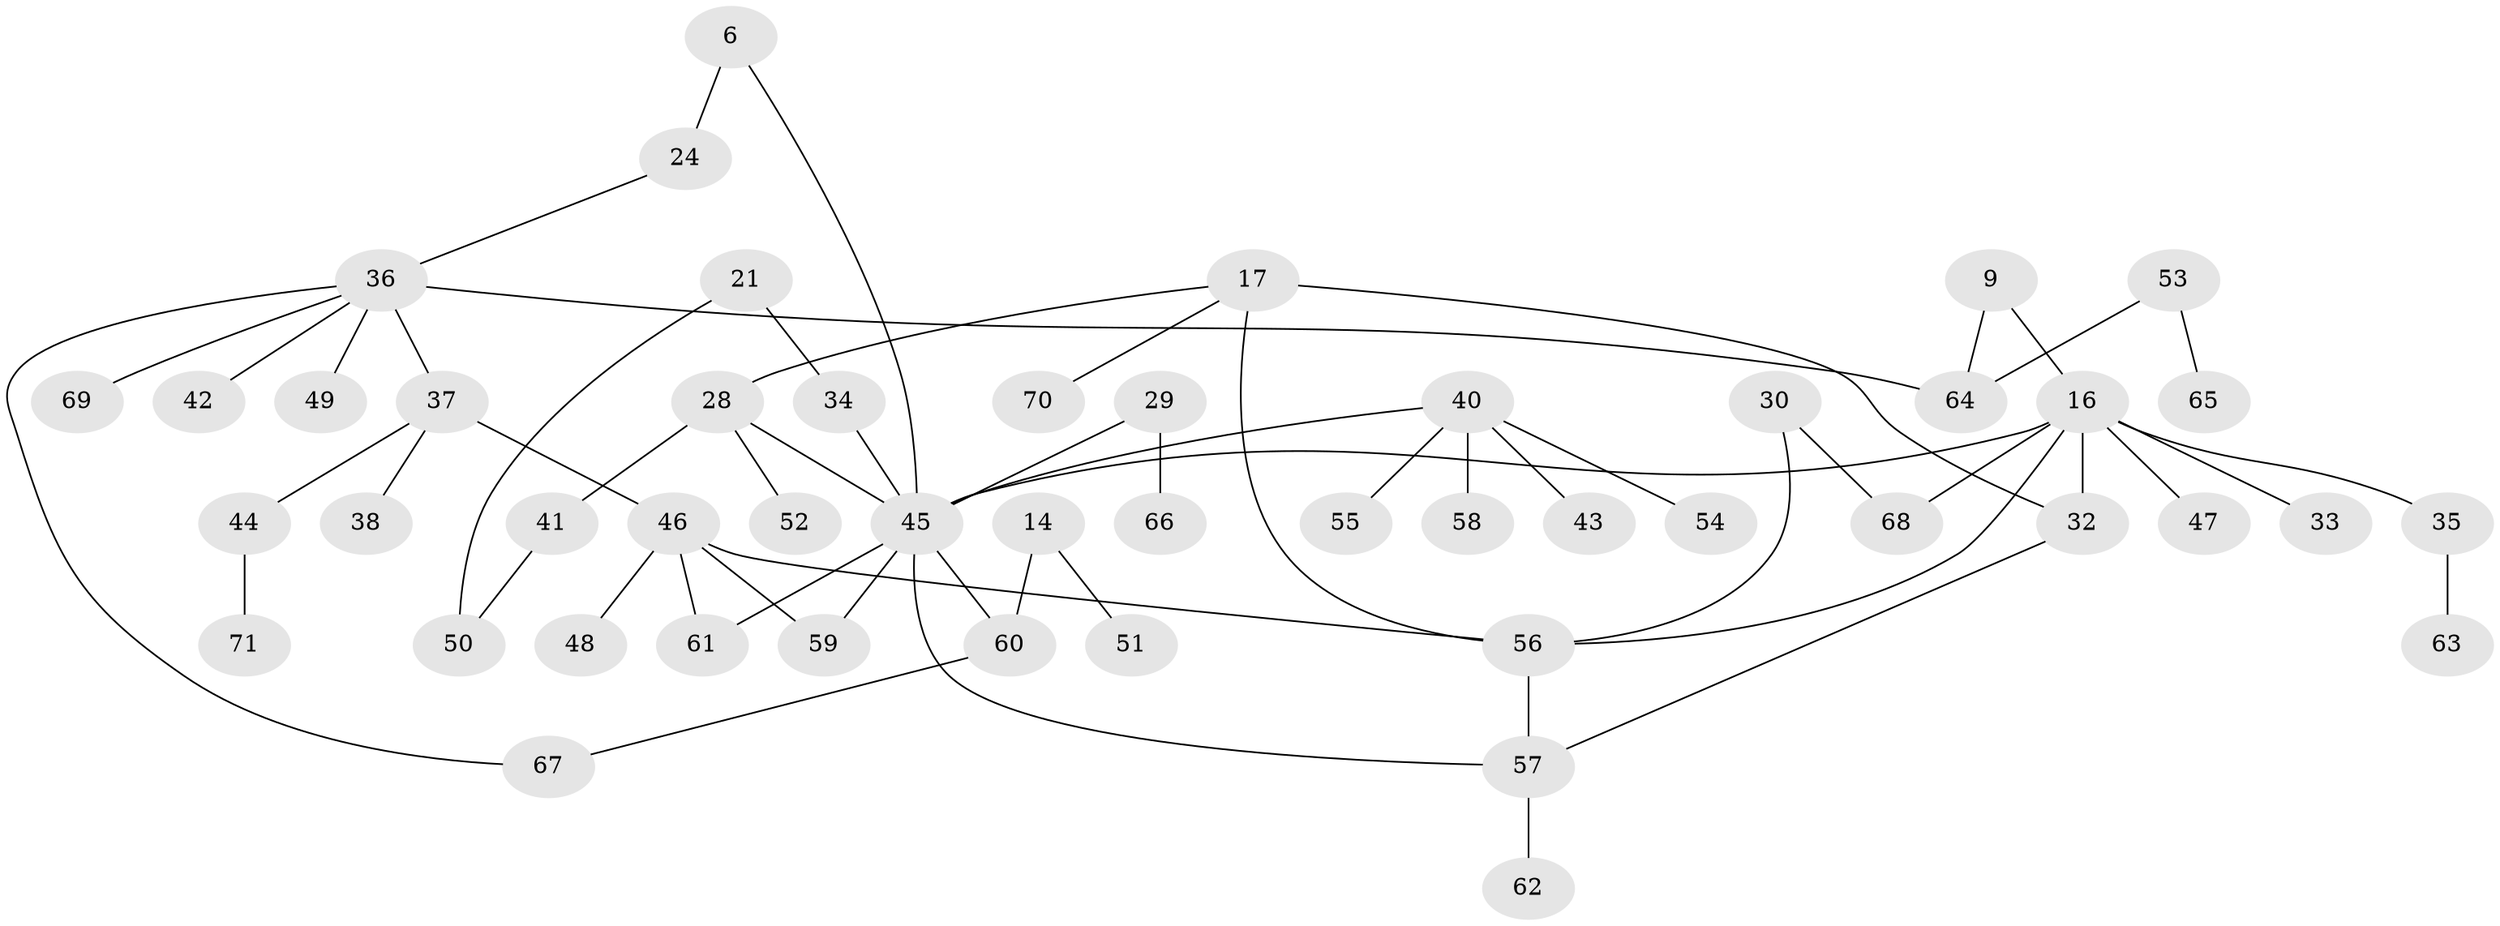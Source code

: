 // original degree distribution, {7: 0.014084507042253521, 5: 0.056338028169014086, 8: 0.014084507042253521, 6: 0.028169014084507043, 2: 0.29577464788732394, 3: 0.15492957746478872, 1: 0.36619718309859156, 4: 0.07042253521126761}
// Generated by graph-tools (version 1.1) at 2025/44/03/04/25 21:44:37]
// undirected, 49 vertices, 59 edges
graph export_dot {
graph [start="1"]
  node [color=gray90,style=filled];
  6;
  9;
  14;
  16 [super="+1"];
  17;
  21;
  24;
  28;
  29;
  30;
  32 [super="+8"];
  33;
  34 [super="+19"];
  35;
  36 [super="+15+25"];
  37 [super="+10+12"];
  38;
  40 [super="+26"];
  41;
  42;
  43;
  44;
  45 [super="+31+22"];
  46 [super="+4"];
  47;
  48;
  49;
  50;
  51;
  52;
  53;
  54;
  55;
  56 [super="+20+2"];
  57;
  58;
  59 [super="+27"];
  60 [super="+39"];
  61 [super="+7+23"];
  62;
  63;
  64 [super="+18"];
  65;
  66;
  67;
  68;
  69;
  70;
  71;
  6 -- 24;
  6 -- 45;
  9 -- 16;
  9 -- 64;
  14 -- 51;
  14 -- 60;
  16 -- 33;
  16 -- 68;
  16 -- 32;
  16 -- 35;
  16 -- 47;
  16 -- 56;
  16 -- 45;
  17 -- 32 [weight=2];
  17 -- 70;
  17 -- 28;
  17 -- 56;
  21 -- 50;
  21 -- 34;
  24 -- 36;
  28 -- 41;
  28 -- 52;
  28 -- 45;
  29 -- 66;
  29 -- 45;
  30 -- 68;
  30 -- 56;
  32 -- 57;
  34 -- 45;
  35 -- 63;
  36 -- 42;
  36 -- 64 [weight=2];
  36 -- 69;
  36 -- 67;
  36 -- 37;
  36 -- 49;
  37 -- 38;
  37 -- 44;
  37 -- 46;
  40 -- 54;
  40 -- 55;
  40 -- 58;
  40 -- 43;
  40 -- 45;
  41 -- 50;
  44 -- 71;
  45 -- 60 [weight=2];
  45 -- 61;
  45 -- 57;
  45 -- 59;
  46 -- 48;
  46 -- 61;
  46 -- 56;
  46 -- 59;
  53 -- 65;
  53 -- 64;
  56 -- 57;
  57 -- 62;
  60 -- 67;
}
